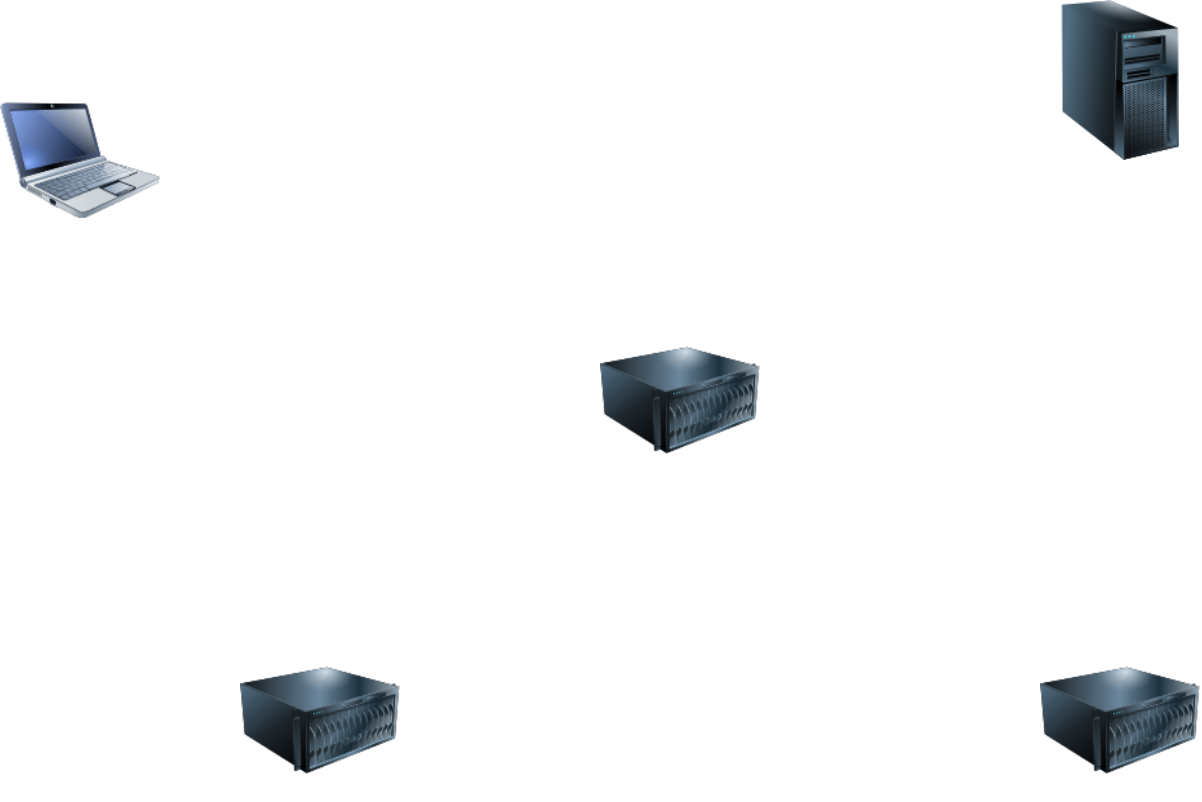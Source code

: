 <mxfile version="12.3.1" type="github" pages="1"><diagram id="L1c6QgTKYNoORSt2MQud" name="Page-1"><mxGraphModel dx="1182" dy="761" grid="1" gridSize="10" guides="1" tooltips="1" connect="1" arrows="1" fold="1" page="1" pageScale="1" pageWidth="850" pageHeight="1100" math="0" shadow="0"><root><mxCell id="0"/><mxCell id="1" parent="0"/><mxCell id="F4Z1pNz7qUs1LK6xWluZ-1" value="" style="image;html=1;labelBackgroundColor=#ffffff;image=img/lib/clip_art/computers/Netbook_128x128.png" vertex="1" parent="1"><mxGeometry x="40" y="120" width="80" height="80" as="geometry"/></mxCell><mxCell id="F4Z1pNz7qUs1LK6xWluZ-2" value="" style="image;html=1;labelBackgroundColor=#ffffff;image=img/lib/clip_art/computers/Server_128x128.png" vertex="1" parent="1"><mxGeometry x="340" y="240" width="80" height="80" as="geometry"/></mxCell><mxCell id="F4Z1pNz7qUs1LK6xWluZ-3" value="" style="image;html=1;labelBackgroundColor=#ffffff;image=img/lib/clip_art/computers/Server_128x128.png" vertex="1" parent="1"><mxGeometry x="160" y="400" width="80" height="80" as="geometry"/></mxCell><mxCell id="F4Z1pNz7qUs1LK6xWluZ-4" value="" style="image;html=1;labelBackgroundColor=#ffffff;image=img/lib/clip_art/computers/Server_128x128.png" vertex="1" parent="1"><mxGeometry x="560" y="400" width="80" height="80" as="geometry"/></mxCell><mxCell id="F4Z1pNz7qUs1LK6xWluZ-5" value="" style="image;html=1;labelBackgroundColor=#ffffff;image=img/lib/clip_art/computers/Server_Tower_128x128.png" vertex="1" parent="1"><mxGeometry x="560" y="80" width="80" height="80" as="geometry"/></mxCell></root></mxGraphModel></diagram></mxfile>